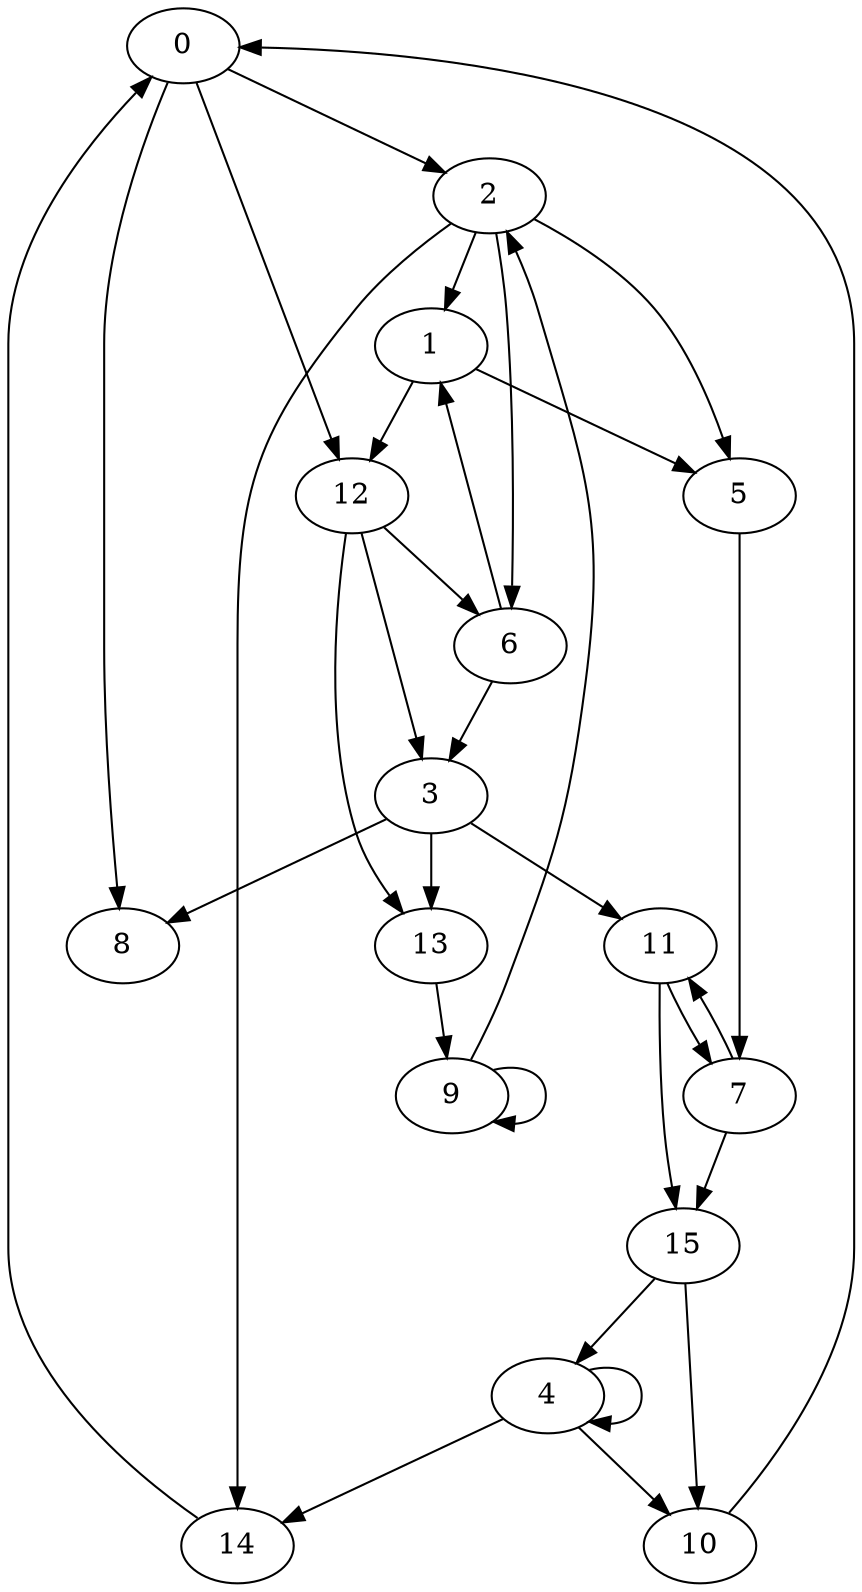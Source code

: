 digraph "" {
	0 -> 2;
	0 -> 8;
	0 -> 12;
	1 -> 5;
	1 -> 12;
	2 -> 1;
	2 -> 5;
	2 -> 6;
	2 -> 14;
	3 -> 8;
	3 -> 11;
	3 -> 13;
	4 -> 4;
	4 -> 10;
	4 -> 14;
	5 -> 7;
	6 -> 1;
	6 -> 3;
	7 -> 11;
	7 -> 15;
	9 -> 2;
	9 -> 9;
	10 -> 0;
	11 -> 7;
	11 -> 15;
	12 -> 3;
	12 -> 6;
	12 -> 13;
	13 -> 9;
	14 -> 0;
	15 -> 4;
	15 -> 10;
}

